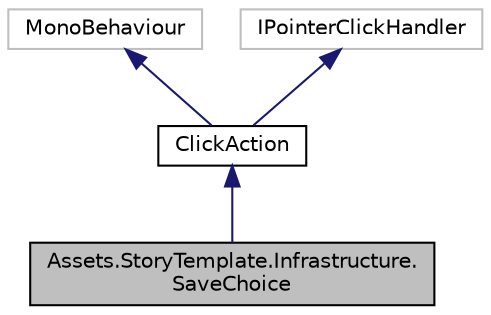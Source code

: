digraph "Assets.StoryTemplate.Infrastructure.SaveChoice"
{
  edge [fontname="Helvetica",fontsize="10",labelfontname="Helvetica",labelfontsize="10"];
  node [fontname="Helvetica",fontsize="10",shape=record];
  Node1 [label="Assets.StoryTemplate.Infrastructure.\lSaveChoice",height=0.2,width=0.4,color="black", fillcolor="grey75", style="filled", fontcolor="black"];
  Node2 -> Node1 [dir="back",color="midnightblue",fontsize="10",style="solid"];
  Node2 [label="ClickAction",height=0.2,width=0.4,color="black", fillcolor="white", style="filled",URL="$d0/d01/classAssets_1_1StoryTemplate_1_1Infrastructure_1_1ClickAction.html"];
  Node3 -> Node2 [dir="back",color="midnightblue",fontsize="10",style="solid"];
  Node3 [label="MonoBehaviour",height=0.2,width=0.4,color="grey75", fillcolor="white", style="filled"];
  Node4 -> Node2 [dir="back",color="midnightblue",fontsize="10",style="solid"];
  Node4 [label="IPointerClickHandler",height=0.2,width=0.4,color="grey75", fillcolor="white", style="filled"];
}
